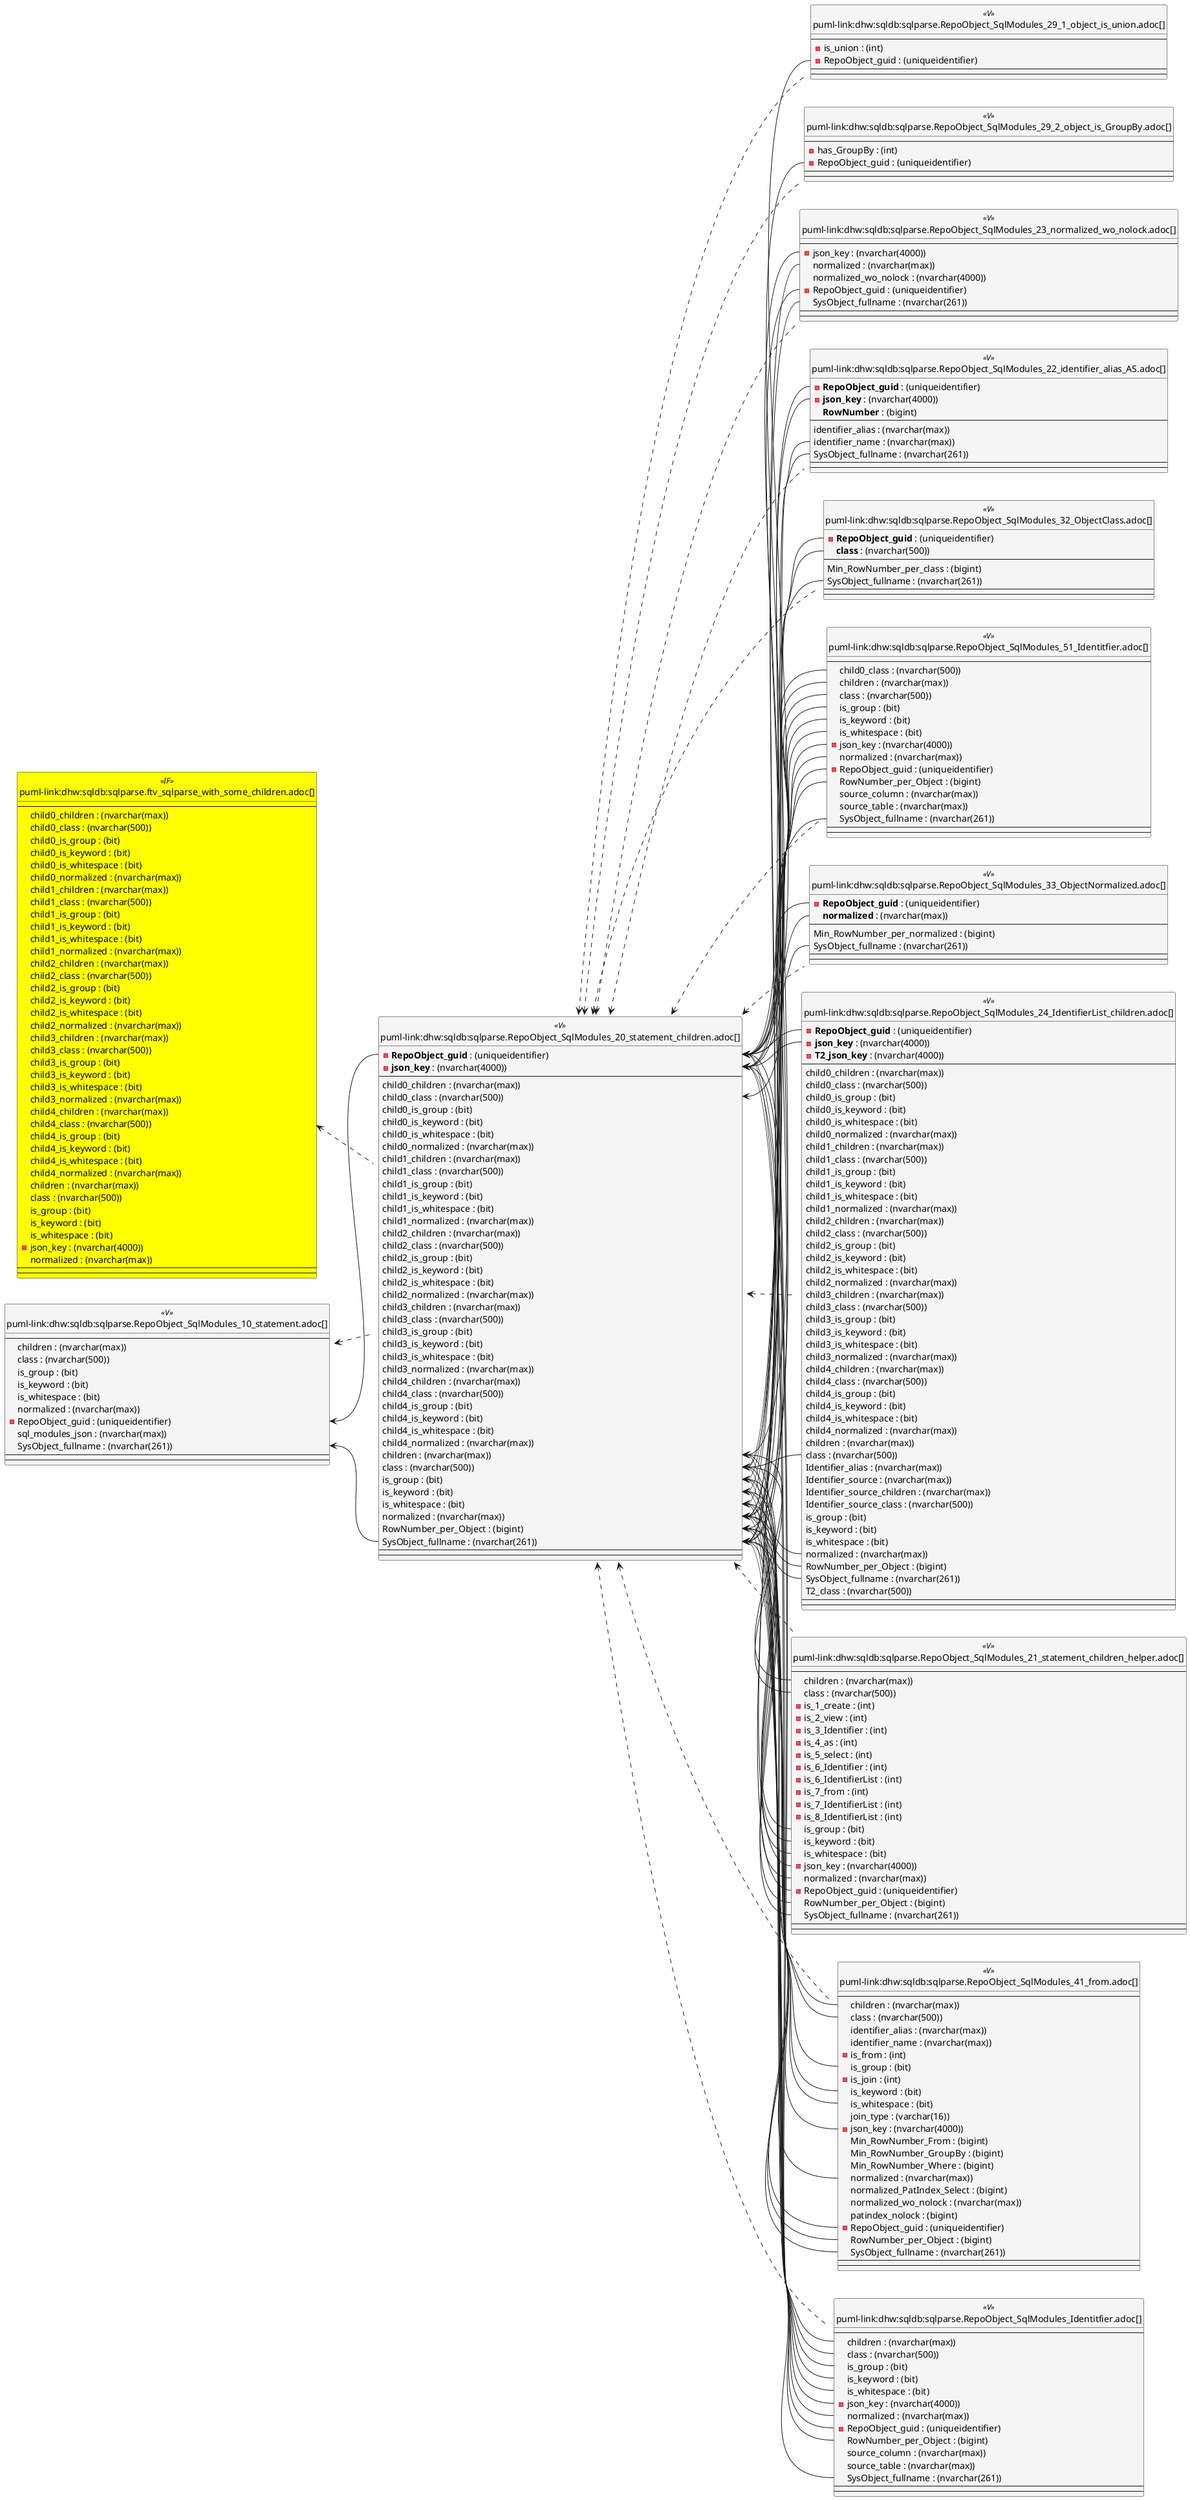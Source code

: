 @startuml
left to right direction
'top to bottom direction
hide circle
'avoide "." issues:
set namespaceSeparator none


skinparam class {
  BackgroundColor White
  BackgroundColor<<FN>> Yellow
  BackgroundColor<<FS>> Yellow
  BackgroundColor<<FT>> LightGray
  BackgroundColor<<IF>> Yellow
  BackgroundColor<<IS>> Yellow
  BackgroundColor<<P>> Aqua
  BackgroundColor<<PC>> Aqua
  BackgroundColor<<SN>> Yellow
  BackgroundColor<<SO>> SlateBlue
  BackgroundColor<<TF>> LightGray
  BackgroundColor<<TR>> Tomato
  BackgroundColor<<U>> White
  BackgroundColor<<V>> WhiteSmoke
  BackgroundColor<<X>> Aqua
  BackgroundColor<<external>> AliceBlue
}


entity "puml-link:dhw:sqldb:sqlparse.ftv_sqlparse_with_some_children.adoc[]" as sqlparse.ftv_sqlparse_with_some_children << IF >> {
  --
  child0_children : (nvarchar(max))
  child0_class : (nvarchar(500))
  child0_is_group : (bit)
  child0_is_keyword : (bit)
  child0_is_whitespace : (bit)
  child0_normalized : (nvarchar(max))
  child1_children : (nvarchar(max))
  child1_class : (nvarchar(500))
  child1_is_group : (bit)
  child1_is_keyword : (bit)
  child1_is_whitespace : (bit)
  child1_normalized : (nvarchar(max))
  child2_children : (nvarchar(max))
  child2_class : (nvarchar(500))
  child2_is_group : (bit)
  child2_is_keyword : (bit)
  child2_is_whitespace : (bit)
  child2_normalized : (nvarchar(max))
  child3_children : (nvarchar(max))
  child3_class : (nvarchar(500))
  child3_is_group : (bit)
  child3_is_keyword : (bit)
  child3_is_whitespace : (bit)
  child3_normalized : (nvarchar(max))
  child4_children : (nvarchar(max))
  child4_class : (nvarchar(500))
  child4_is_group : (bit)
  child4_is_keyword : (bit)
  child4_is_whitespace : (bit)
  child4_normalized : (nvarchar(max))
  children : (nvarchar(max))
  class : (nvarchar(500))
  is_group : (bit)
  is_keyword : (bit)
  is_whitespace : (bit)
  - json_key : (nvarchar(4000))
  normalized : (nvarchar(max))
  --
  --
}

entity "puml-link:dhw:sqldb:sqlparse.RepoObject_SqlModules_10_statement.adoc[]" as sqlparse.RepoObject_SqlModules_10_statement << V >> {
  --
  children : (nvarchar(max))
  class : (nvarchar(500))
  is_group : (bit)
  is_keyword : (bit)
  is_whitespace : (bit)
  normalized : (nvarchar(max))
  - RepoObject_guid : (uniqueidentifier)
  sql_modules_json : (nvarchar(max))
  SysObject_fullname : (nvarchar(261))
  --
  --
}

entity "puml-link:dhw:sqldb:sqlparse.RepoObject_SqlModules_20_statement_children.adoc[]" as sqlparse.RepoObject_SqlModules_20_statement_children << V >> {
  - **RepoObject_guid** : (uniqueidentifier)
  - **json_key** : (nvarchar(4000))
  --
  child0_children : (nvarchar(max))
  child0_class : (nvarchar(500))
  child0_is_group : (bit)
  child0_is_keyword : (bit)
  child0_is_whitespace : (bit)
  child0_normalized : (nvarchar(max))
  child1_children : (nvarchar(max))
  child1_class : (nvarchar(500))
  child1_is_group : (bit)
  child1_is_keyword : (bit)
  child1_is_whitespace : (bit)
  child1_normalized : (nvarchar(max))
  child2_children : (nvarchar(max))
  child2_class : (nvarchar(500))
  child2_is_group : (bit)
  child2_is_keyword : (bit)
  child2_is_whitespace : (bit)
  child2_normalized : (nvarchar(max))
  child3_children : (nvarchar(max))
  child3_class : (nvarchar(500))
  child3_is_group : (bit)
  child3_is_keyword : (bit)
  child3_is_whitespace : (bit)
  child3_normalized : (nvarchar(max))
  child4_children : (nvarchar(max))
  child4_class : (nvarchar(500))
  child4_is_group : (bit)
  child4_is_keyword : (bit)
  child4_is_whitespace : (bit)
  child4_normalized : (nvarchar(max))
  children : (nvarchar(max))
  class : (nvarchar(500))
  is_group : (bit)
  is_keyword : (bit)
  is_whitespace : (bit)
  normalized : (nvarchar(max))
  RowNumber_per_Object : (bigint)
  SysObject_fullname : (nvarchar(261))
  --
  --
}

entity "puml-link:dhw:sqldb:sqlparse.RepoObject_SqlModules_21_statement_children_helper.adoc[]" as sqlparse.RepoObject_SqlModules_21_statement_children_helper << V >> {
  --
  children : (nvarchar(max))
  class : (nvarchar(500))
  - is_1_create : (int)
  - is_2_view : (int)
  - is_3_Identifier : (int)
  - is_4_as : (int)
  - is_5_select : (int)
  - is_6_Identifier : (int)
  - is_6_IdentifierList : (int)
  - is_7_from : (int)
  - is_7_IdentifierList : (int)
  - is_8_IdentifierList : (int)
  is_group : (bit)
  is_keyword : (bit)
  is_whitespace : (bit)
  - json_key : (nvarchar(4000))
  normalized : (nvarchar(max))
  - RepoObject_guid : (uniqueidentifier)
  RowNumber_per_Object : (bigint)
  SysObject_fullname : (nvarchar(261))
  --
  --
}

entity "puml-link:dhw:sqldb:sqlparse.RepoObject_SqlModules_22_identifier_alias_AS.adoc[]" as sqlparse.RepoObject_SqlModules_22_identifier_alias_AS << V >> {
  - **RepoObject_guid** : (uniqueidentifier)
  - **json_key** : (nvarchar(4000))
  **RowNumber** : (bigint)
  --
  identifier_alias : (nvarchar(max))
  identifier_name : (nvarchar(max))
  SysObject_fullname : (nvarchar(261))
  --
  --
}

entity "puml-link:dhw:sqldb:sqlparse.RepoObject_SqlModules_23_normalized_wo_nolock.adoc[]" as sqlparse.RepoObject_SqlModules_23_normalized_wo_nolock << V >> {
  --
  - json_key : (nvarchar(4000))
  normalized : (nvarchar(max))
  normalized_wo_nolock : (nvarchar(4000))
  - RepoObject_guid : (uniqueidentifier)
  SysObject_fullname : (nvarchar(261))
  --
  --
}

entity "puml-link:dhw:sqldb:sqlparse.RepoObject_SqlModules_24_IdentifierList_children.adoc[]" as sqlparse.RepoObject_SqlModules_24_IdentifierList_children << V >> {
  - **RepoObject_guid** : (uniqueidentifier)
  - **json_key** : (nvarchar(4000))
  - **T2_json_key** : (nvarchar(4000))
  --
  child0_children : (nvarchar(max))
  child0_class : (nvarchar(500))
  child0_is_group : (bit)
  child0_is_keyword : (bit)
  child0_is_whitespace : (bit)
  child0_normalized : (nvarchar(max))
  child1_children : (nvarchar(max))
  child1_class : (nvarchar(500))
  child1_is_group : (bit)
  child1_is_keyword : (bit)
  child1_is_whitespace : (bit)
  child1_normalized : (nvarchar(max))
  child2_children : (nvarchar(max))
  child2_class : (nvarchar(500))
  child2_is_group : (bit)
  child2_is_keyword : (bit)
  child2_is_whitespace : (bit)
  child2_normalized : (nvarchar(max))
  child3_children : (nvarchar(max))
  child3_class : (nvarchar(500))
  child3_is_group : (bit)
  child3_is_keyword : (bit)
  child3_is_whitespace : (bit)
  child3_normalized : (nvarchar(max))
  child4_children : (nvarchar(max))
  child4_class : (nvarchar(500))
  child4_is_group : (bit)
  child4_is_keyword : (bit)
  child4_is_whitespace : (bit)
  child4_normalized : (nvarchar(max))
  children : (nvarchar(max))
  class : (nvarchar(500))
  Identifier_alias : (nvarchar(max))
  Identifier_source : (nvarchar(max))
  Identifier_source_children : (nvarchar(max))
  Identifier_source_class : (nvarchar(500))
  is_group : (bit)
  is_keyword : (bit)
  is_whitespace : (bit)
  normalized : (nvarchar(max))
  RowNumber_per_Object : (bigint)
  SysObject_fullname : (nvarchar(261))
  T2_class : (nvarchar(500))
  --
  --
}

entity "puml-link:dhw:sqldb:sqlparse.RepoObject_SqlModules_29_1_object_is_union.adoc[]" as sqlparse.RepoObject_SqlModules_29_1_object_is_union << V >> {
  --
  - is_union : (int)
  - RepoObject_guid : (uniqueidentifier)
  --
  --
}

entity "puml-link:dhw:sqldb:sqlparse.RepoObject_SqlModules_29_2_object_is_GroupBy.adoc[]" as sqlparse.RepoObject_SqlModules_29_2_object_is_GroupBy << V >> {
  --
  - has_GroupBy : (int)
  - RepoObject_guid : (uniqueidentifier)
  --
  --
}

entity "puml-link:dhw:sqldb:sqlparse.RepoObject_SqlModules_32_ObjectClass.adoc[]" as sqlparse.RepoObject_SqlModules_32_ObjectClass << V >> {
  - **RepoObject_guid** : (uniqueidentifier)
  **class** : (nvarchar(500))
  --
  Min_RowNumber_per_class : (bigint)
  SysObject_fullname : (nvarchar(261))
  --
  --
}

entity "puml-link:dhw:sqldb:sqlparse.RepoObject_SqlModules_33_ObjectNormalized.adoc[]" as sqlparse.RepoObject_SqlModules_33_ObjectNormalized << V >> {
  - **RepoObject_guid** : (uniqueidentifier)
  **normalized** : (nvarchar(max))
  --
  Min_RowNumber_per_normalized : (bigint)
  SysObject_fullname : (nvarchar(261))
  --
  --
}

entity "puml-link:dhw:sqldb:sqlparse.RepoObject_SqlModules_41_from.adoc[]" as sqlparse.RepoObject_SqlModules_41_from << V >> {
  --
  children : (nvarchar(max))
  class : (nvarchar(500))
  identifier_alias : (nvarchar(max))
  identifier_name : (nvarchar(max))
  - is_from : (int)
  is_group : (bit)
  - is_join : (int)
  is_keyword : (bit)
  is_whitespace : (bit)
  join_type : (varchar(16))
  - json_key : (nvarchar(4000))
  Min_RowNumber_From : (bigint)
  Min_RowNumber_GroupBy : (bigint)
  Min_RowNumber_Where : (bigint)
  normalized : (nvarchar(max))
  normalized_PatIndex_Select : (bigint)
  normalized_wo_nolock : (nvarchar(max))
  patindex_nolock : (bigint)
  - RepoObject_guid : (uniqueidentifier)
  RowNumber_per_Object : (bigint)
  SysObject_fullname : (nvarchar(261))
  --
  --
}

entity "puml-link:dhw:sqldb:sqlparse.RepoObject_SqlModules_51_Identitfier.adoc[]" as sqlparse.RepoObject_SqlModules_51_Identitfier << V >> {
  --
  child0_class : (nvarchar(500))
  children : (nvarchar(max))
  class : (nvarchar(500))
  is_group : (bit)
  is_keyword : (bit)
  is_whitespace : (bit)
  - json_key : (nvarchar(4000))
  normalized : (nvarchar(max))
  - RepoObject_guid : (uniqueidentifier)
  RowNumber_per_Object : (bigint)
  source_column : (nvarchar(max))
  source_table : (nvarchar(max))
  SysObject_fullname : (nvarchar(261))
  --
  --
}

entity "puml-link:dhw:sqldb:sqlparse.RepoObject_SqlModules_Identitfier.adoc[]" as sqlparse.RepoObject_SqlModules_Identitfier << V >> {
  --
  children : (nvarchar(max))
  class : (nvarchar(500))
  is_group : (bit)
  is_keyword : (bit)
  is_whitespace : (bit)
  - json_key : (nvarchar(4000))
  normalized : (nvarchar(max))
  - RepoObject_guid : (uniqueidentifier)
  RowNumber_per_Object : (bigint)
  source_column : (nvarchar(max))
  source_table : (nvarchar(max))
  SysObject_fullname : (nvarchar(261))
  --
  --
}

sqlparse.ftv_sqlparse_with_some_children <.. sqlparse.RepoObject_SqlModules_20_statement_children
sqlparse.RepoObject_SqlModules_10_statement <.. sqlparse.RepoObject_SqlModules_20_statement_children
sqlparse.RepoObject_SqlModules_20_statement_children <.. sqlparse.RepoObject_SqlModules_21_statement_children_helper
sqlparse.RepoObject_SqlModules_20_statement_children <.. sqlparse.RepoObject_SqlModules_29_1_object_is_union
sqlparse.RepoObject_SqlModules_20_statement_children <.. sqlparse.RepoObject_SqlModules_29_2_object_is_GroupBy
sqlparse.RepoObject_SqlModules_20_statement_children <.. sqlparse.RepoObject_SqlModules_32_ObjectClass
sqlparse.RepoObject_SqlModules_20_statement_children <.. sqlparse.RepoObject_SqlModules_33_ObjectNormalized
sqlparse.RepoObject_SqlModules_20_statement_children <.. sqlparse.RepoObject_SqlModules_22_identifier_alias_AS
sqlparse.RepoObject_SqlModules_20_statement_children <.. sqlparse.RepoObject_SqlModules_23_normalized_wo_nolock
sqlparse.RepoObject_SqlModules_20_statement_children <.. sqlparse.RepoObject_SqlModules_24_IdentifierList_children
sqlparse.RepoObject_SqlModules_20_statement_children <.. sqlparse.RepoObject_SqlModules_41_from
sqlparse.RepoObject_SqlModules_20_statement_children <.. sqlparse.RepoObject_SqlModules_51_Identitfier
sqlparse.RepoObject_SqlModules_20_statement_children <.. sqlparse.RepoObject_SqlModules_Identitfier
"sqlparse.RepoObject_SqlModules_10_statement::RepoObject_guid" <-- "sqlparse.RepoObject_SqlModules_20_statement_children::RepoObject_guid"
"sqlparse.RepoObject_SqlModules_10_statement::SysObject_fullname" <-- "sqlparse.RepoObject_SqlModules_20_statement_children::SysObject_fullname"
"sqlparse.RepoObject_SqlModules_20_statement_children::child0_class" <-- "sqlparse.RepoObject_SqlModules_51_Identitfier::child0_class"
"sqlparse.RepoObject_SqlModules_20_statement_children::children" <-- "sqlparse.RepoObject_SqlModules_21_statement_children_helper::children"
"sqlparse.RepoObject_SqlModules_20_statement_children::children" <-- "sqlparse.RepoObject_SqlModules_41_from::children"
"sqlparse.RepoObject_SqlModules_20_statement_children::children" <-- "sqlparse.RepoObject_SqlModules_51_Identitfier::children"
"sqlparse.RepoObject_SqlModules_20_statement_children::children" <-- "sqlparse.RepoObject_SqlModules_Identitfier::children"
"sqlparse.RepoObject_SqlModules_20_statement_children::class" <-- "sqlparse.RepoObject_SqlModules_21_statement_children_helper::class"
"sqlparse.RepoObject_SqlModules_20_statement_children::class" <-- "sqlparse.RepoObject_SqlModules_32_ObjectClass::class"
"sqlparse.RepoObject_SqlModules_20_statement_children::class" <-- "sqlparse.RepoObject_SqlModules_24_IdentifierList_children::class"
"sqlparse.RepoObject_SqlModules_20_statement_children::class" <-- "sqlparse.RepoObject_SqlModules_41_from::class"
"sqlparse.RepoObject_SqlModules_20_statement_children::class" <-- "sqlparse.RepoObject_SqlModules_51_Identitfier::class"
"sqlparse.RepoObject_SqlModules_20_statement_children::class" <-- "sqlparse.RepoObject_SqlModules_Identitfier::class"
"sqlparse.RepoObject_SqlModules_20_statement_children::is_group" <-- "sqlparse.RepoObject_SqlModules_21_statement_children_helper::is_group"
"sqlparse.RepoObject_SqlModules_20_statement_children::is_group" <-- "sqlparse.RepoObject_SqlModules_41_from::is_group"
"sqlparse.RepoObject_SqlModules_20_statement_children::is_group" <-- "sqlparse.RepoObject_SqlModules_51_Identitfier::is_group"
"sqlparse.RepoObject_SqlModules_20_statement_children::is_group" <-- "sqlparse.RepoObject_SqlModules_Identitfier::is_group"
"sqlparse.RepoObject_SqlModules_20_statement_children::is_keyword" <-- "sqlparse.RepoObject_SqlModules_21_statement_children_helper::is_keyword"
"sqlparse.RepoObject_SqlModules_20_statement_children::is_keyword" <-- "sqlparse.RepoObject_SqlModules_41_from::is_keyword"
"sqlparse.RepoObject_SqlModules_20_statement_children::is_keyword" <-- "sqlparse.RepoObject_SqlModules_51_Identitfier::is_keyword"
"sqlparse.RepoObject_SqlModules_20_statement_children::is_keyword" <-- "sqlparse.RepoObject_SqlModules_Identitfier::is_keyword"
"sqlparse.RepoObject_SqlModules_20_statement_children::is_whitespace" <-- "sqlparse.RepoObject_SqlModules_21_statement_children_helper::is_whitespace"
"sqlparse.RepoObject_SqlModules_20_statement_children::is_whitespace" <-- "sqlparse.RepoObject_SqlModules_41_from::is_whitespace"
"sqlparse.RepoObject_SqlModules_20_statement_children::is_whitespace" <-- "sqlparse.RepoObject_SqlModules_51_Identitfier::is_whitespace"
"sqlparse.RepoObject_SqlModules_20_statement_children::is_whitespace" <-- "sqlparse.RepoObject_SqlModules_Identitfier::is_whitespace"
"sqlparse.RepoObject_SqlModules_20_statement_children::json_key" <-- "sqlparse.RepoObject_SqlModules_21_statement_children_helper::json_key"
"sqlparse.RepoObject_SqlModules_20_statement_children::json_key" <-- "sqlparse.RepoObject_SqlModules_22_identifier_alias_AS::json_key"
"sqlparse.RepoObject_SqlModules_20_statement_children::json_key" <-- "sqlparse.RepoObject_SqlModules_23_normalized_wo_nolock::json_key"
"sqlparse.RepoObject_SqlModules_20_statement_children::json_key" <-- "sqlparse.RepoObject_SqlModules_24_IdentifierList_children::json_key"
"sqlparse.RepoObject_SqlModules_20_statement_children::json_key" <-- "sqlparse.RepoObject_SqlModules_41_from::json_key"
"sqlparse.RepoObject_SqlModules_20_statement_children::json_key" <-- "sqlparse.RepoObject_SqlModules_51_Identitfier::json_key"
"sqlparse.RepoObject_SqlModules_20_statement_children::json_key" <-- "sqlparse.RepoObject_SqlModules_Identitfier::json_key"
"sqlparse.RepoObject_SqlModules_20_statement_children::normalized" <-- "sqlparse.RepoObject_SqlModules_21_statement_children_helper::normalized"
"sqlparse.RepoObject_SqlModules_20_statement_children::normalized" <-- "sqlparse.RepoObject_SqlModules_33_ObjectNormalized::normalized"
"sqlparse.RepoObject_SqlModules_20_statement_children::normalized" <-- "sqlparse.RepoObject_SqlModules_22_identifier_alias_AS::identifier_name"
"sqlparse.RepoObject_SqlModules_20_statement_children::normalized" <-- "sqlparse.RepoObject_SqlModules_23_normalized_wo_nolock::normalized"
"sqlparse.RepoObject_SqlModules_20_statement_children::normalized" <-- "sqlparse.RepoObject_SqlModules_24_IdentifierList_children::normalized"
"sqlparse.RepoObject_SqlModules_20_statement_children::normalized" <-- "sqlparse.RepoObject_SqlModules_41_from::normalized"
"sqlparse.RepoObject_SqlModules_20_statement_children::normalized" <-- "sqlparse.RepoObject_SqlModules_51_Identitfier::normalized"
"sqlparse.RepoObject_SqlModules_20_statement_children::normalized" <-- "sqlparse.RepoObject_SqlModules_Identitfier::normalized"
"sqlparse.RepoObject_SqlModules_20_statement_children::RepoObject_guid" <-- "sqlparse.RepoObject_SqlModules_21_statement_children_helper::RepoObject_guid"
"sqlparse.RepoObject_SqlModules_20_statement_children::RepoObject_guid" <-- "sqlparse.RepoObject_SqlModules_29_1_object_is_union::RepoObject_guid"
"sqlparse.RepoObject_SqlModules_20_statement_children::RepoObject_guid" <-- "sqlparse.RepoObject_SqlModules_29_2_object_is_GroupBy::RepoObject_guid"
"sqlparse.RepoObject_SqlModules_20_statement_children::RepoObject_guid" <-- "sqlparse.RepoObject_SqlModules_32_ObjectClass::RepoObject_guid"
"sqlparse.RepoObject_SqlModules_20_statement_children::RepoObject_guid" <-- "sqlparse.RepoObject_SqlModules_33_ObjectNormalized::RepoObject_guid"
"sqlparse.RepoObject_SqlModules_20_statement_children::RepoObject_guid" <-- "sqlparse.RepoObject_SqlModules_22_identifier_alias_AS::RepoObject_guid"
"sqlparse.RepoObject_SqlModules_20_statement_children::RepoObject_guid" <-- "sqlparse.RepoObject_SqlModules_23_normalized_wo_nolock::RepoObject_guid"
"sqlparse.RepoObject_SqlModules_20_statement_children::RepoObject_guid" <-- "sqlparse.RepoObject_SqlModules_24_IdentifierList_children::RepoObject_guid"
"sqlparse.RepoObject_SqlModules_20_statement_children::RepoObject_guid" <-- "sqlparse.RepoObject_SqlModules_41_from::RepoObject_guid"
"sqlparse.RepoObject_SqlModules_20_statement_children::RepoObject_guid" <-- "sqlparse.RepoObject_SqlModules_51_Identitfier::RepoObject_guid"
"sqlparse.RepoObject_SqlModules_20_statement_children::RepoObject_guid" <-- "sqlparse.RepoObject_SqlModules_Identitfier::RepoObject_guid"
"sqlparse.RepoObject_SqlModules_20_statement_children::RowNumber_per_Object" <-- "sqlparse.RepoObject_SqlModules_21_statement_children_helper::RowNumber_per_Object"
"sqlparse.RepoObject_SqlModules_20_statement_children::RowNumber_per_Object" <-- "sqlparse.RepoObject_SqlModules_24_IdentifierList_children::RowNumber_per_Object"
"sqlparse.RepoObject_SqlModules_20_statement_children::RowNumber_per_Object" <-- "sqlparse.RepoObject_SqlModules_41_from::RowNumber_per_Object"
"sqlparse.RepoObject_SqlModules_20_statement_children::RowNumber_per_Object" <-- "sqlparse.RepoObject_SqlModules_51_Identitfier::RowNumber_per_Object"
"sqlparse.RepoObject_SqlModules_20_statement_children::RowNumber_per_Object" <-- "sqlparse.RepoObject_SqlModules_Identitfier::RowNumber_per_Object"
"sqlparse.RepoObject_SqlModules_20_statement_children::SysObject_fullname" <-- "sqlparse.RepoObject_SqlModules_21_statement_children_helper::SysObject_fullname"
"sqlparse.RepoObject_SqlModules_20_statement_children::SysObject_fullname" <-- "sqlparse.RepoObject_SqlModules_32_ObjectClass::SysObject_fullname"
"sqlparse.RepoObject_SqlModules_20_statement_children::SysObject_fullname" <-- "sqlparse.RepoObject_SqlModules_33_ObjectNormalized::SysObject_fullname"
"sqlparse.RepoObject_SqlModules_20_statement_children::SysObject_fullname" <-- "sqlparse.RepoObject_SqlModules_22_identifier_alias_AS::SysObject_fullname"
"sqlparse.RepoObject_SqlModules_20_statement_children::SysObject_fullname" <-- "sqlparse.RepoObject_SqlModules_23_normalized_wo_nolock::SysObject_fullname"
"sqlparse.RepoObject_SqlModules_20_statement_children::SysObject_fullname" <-- "sqlparse.RepoObject_SqlModules_24_IdentifierList_children::SysObject_fullname"
"sqlparse.RepoObject_SqlModules_20_statement_children::SysObject_fullname" <-- "sqlparse.RepoObject_SqlModules_41_from::SysObject_fullname"
"sqlparse.RepoObject_SqlModules_20_statement_children::SysObject_fullname" <-- "sqlparse.RepoObject_SqlModules_51_Identitfier::SysObject_fullname"
"sqlparse.RepoObject_SqlModules_20_statement_children::SysObject_fullname" <-- "sqlparse.RepoObject_SqlModules_Identitfier::SysObject_fullname"
@enduml

